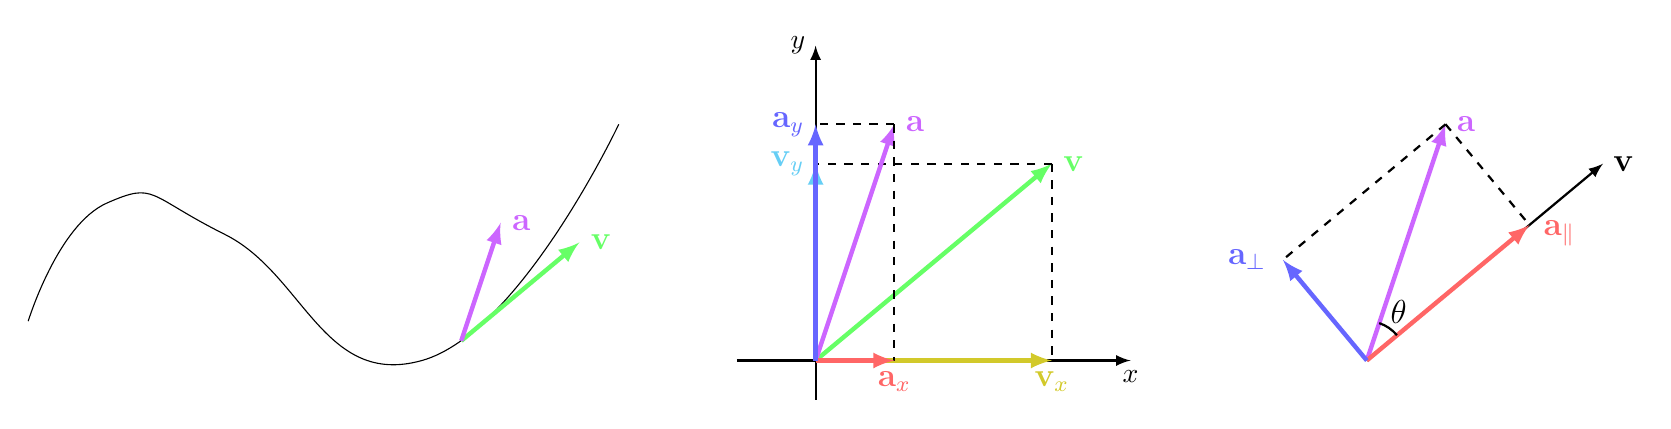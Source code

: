 \begin{tikzpicture}
	\definecolor{ppl}{RGB}{204,102,255}
	\draw plot[smooth, tension=.9] coordinates {(-10,-2) (-9,-0.5) (-7.5,-0.9) (-5,-2.5) (-2.5,0.5)};
	\draw[->, >=latex, green!60!white, ultra thick] (-4.5, -2.25) -- (-3, -1) node[right] {\large $\mathbf{v}$};
	\draw[->, >=latex, ppl, ultra thick] (-4.5, -2.25) -- (-4, -0.75) node[right] {\large $\mathbf{a}$};
	
	\draw[->, >=latex, black, thick] (-1, -2.5) -- (4, -2.5) node[below] {$x$};
	\draw[->, >=latex, black, thick] (0, -3) -- (0, 1.5) node[left] {$y$};
	\draw[->, >=latex, green!60!white, ultra thick] (0, -2.5) -- (3, 0) node[right] {\large $\mathbf{v}$};
	\draw[dashed, black, thick] (3, 0) -- (3, -2.5);
	\draw[dashed, black, thick] (3, 0) -- (0, 0);
	\draw[->, >=latex, yellow!80!black, ultra thick] (0, -2.5) -- (3, -2.5) node[below] {\large $\mathbf{v}_x$};
	\draw[->, >=latex, cyan!60!white, ultra thick] (0, -2.5) -- (0, 0) node[left] {\large $\mathbf{v}_y$};
	
	\draw[->, >=latex, ppl, ultra thick] (0, -2.5) -- (1, 0.5) node[right] {\large $\mathbf{a}$};
	\draw[dashed, black, thick] (1, 0.5) -- (1, -2.5);
	\draw[dashed, black, thick] (1, 0.5) -- (0, 0.5);
	\draw[->, >=latex, red!60!white, ultra thick] (0, -2.5) -- (1, -2.5) node[below] {\large $\mathbf{a}_x$};
	\draw[->, >=latex, blue!60!white, ultra thick] (0, -2.5) -- (0, 0.5) node[left] {\large $\mathbf{a}_y$};
	
	\draw[->, >=latex, black, thick] (7, -2.5) -- (10, 0) node[right] {\large $\mathbf{v}$};
	\draw[->, >=latex, ppl, ultra thick] (7, -2.5) -- (8, 0.5) node[right] {\large $\mathbf{a}$};
	\draw[->, >=latex, red!60!white, ultra thick] (7, -2.5) -- (9.066, -0.779) node[right, xshift=1, yshift = -3] {\large $\mathbf{a}_{\parallel}$};
	\draw[dashed, black, thick] (8, 0.5) -- (9.066, -0.779);
	\draw[->, >=latex, blue!60!white, ultra thick] (7, -2.5) -- (5.934, -1.221) node[left, xshift=-2] {\large $\mathbf{a}_{\perp}$};
	\draw[dashed, black, thick] (8, 0.5) --(5.934, -1.221);
	\draw[thick] (7.383,-2.179) arc (39.806:71.565:0.5) node[xshift = 7, yshift = 4] {\large $\theta$};
\end{tikzpicture}
